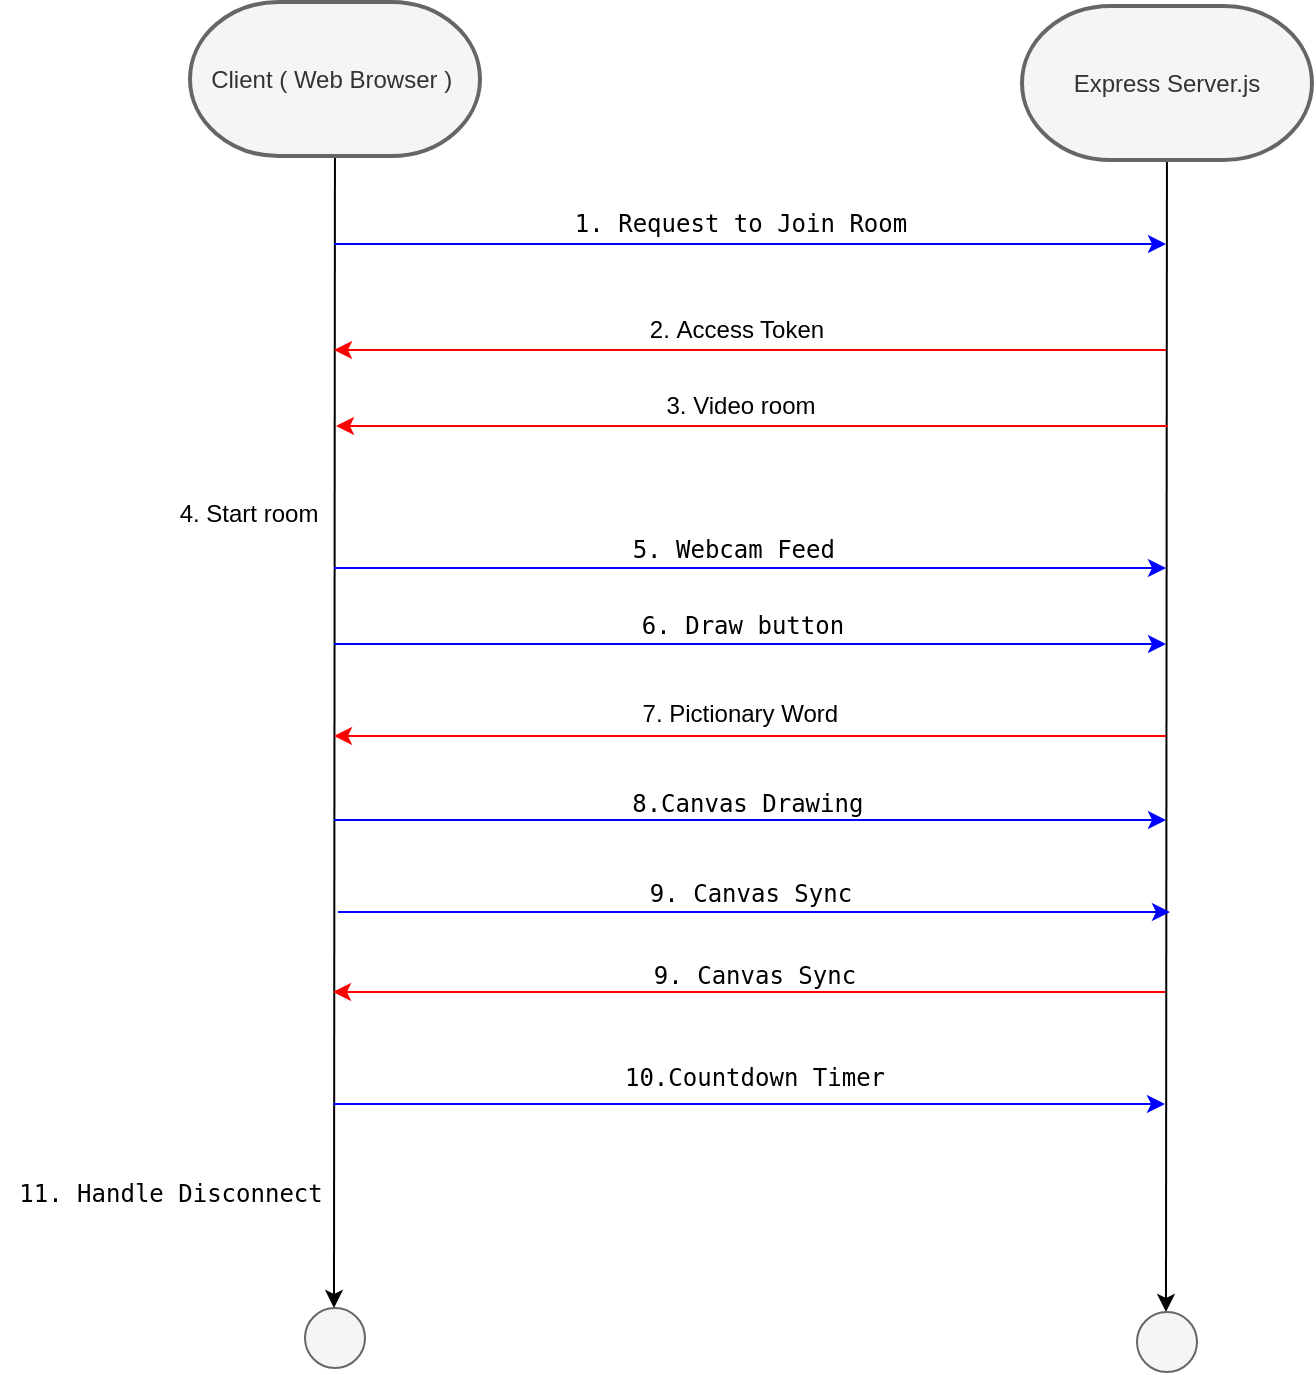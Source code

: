 <mxfile>
    <diagram id="LMfkboFzSSWoBsDp23s4" name="Page-1">
        <mxGraphModel dx="904" dy="570" grid="0" gridSize="10" guides="1" tooltips="1" connect="1" arrows="1" fold="1" page="1" pageScale="1" pageWidth="850" pageHeight="1100" background="#ffffff" math="0" shadow="0">
            <root>
                <mxCell id="0"/>
                <mxCell id="1" parent="0"/>
                <mxCell id="6" value="" style="group" vertex="1" connectable="0" parent="1">
                    <mxGeometry x="118" y="67" width="145" height="683" as="geometry"/>
                </mxCell>
                <mxCell id="4" style="edgeStyle=none;html=1;strokeColor=#000000;" edge="1" parent="6" source="3">
                    <mxGeometry relative="1" as="geometry">
                        <mxPoint x="72" y="653" as="targetPoint"/>
                    </mxGeometry>
                </mxCell>
                <mxCell id="3" value="Client ( Web Browser )&amp;nbsp;" style="strokeWidth=2;html=1;shape=mxgraph.flowchart.terminator;whiteSpace=wrap;fillColor=#f5f5f5;fontColor=#333333;strokeColor=#666666;" vertex="1" parent="6">
                    <mxGeometry width="145" height="77" as="geometry"/>
                </mxCell>
                <mxCell id="5" value="" style="verticalLabelPosition=bottom;verticalAlign=top;html=1;shape=mxgraph.flowchart.on-page_reference;fillColor=#f5f5f5;fontColor=#333333;strokeColor=#666666;" vertex="1" parent="6">
                    <mxGeometry x="57.5" y="653" width="30" height="30" as="geometry"/>
                </mxCell>
                <mxCell id="18" value="4. Start room" style="text;html=1;align=center;verticalAlign=middle;resizable=0;points=[];autosize=1;strokeColor=none;fillColor=none;fontColor=#000000;" vertex="1" parent="6">
                    <mxGeometry x="-15" y="243" width="87" height="26" as="geometry"/>
                </mxCell>
                <mxCell id="7" value="" style="group" vertex="1" connectable="0" parent="1">
                    <mxGeometry x="534" y="69" width="145" height="683" as="geometry"/>
                </mxCell>
                <mxCell id="8" style="edgeStyle=none;html=1;strokeColor=#000000;" edge="1" parent="7" source="9">
                    <mxGeometry relative="1" as="geometry">
                        <mxPoint x="72" y="653" as="targetPoint"/>
                    </mxGeometry>
                </mxCell>
                <mxCell id="9" value="Express Server.js" style="strokeWidth=2;html=1;shape=mxgraph.flowchart.terminator;whiteSpace=wrap;fillColor=#f5f5f5;fontColor=#333333;strokeColor=#666666;" vertex="1" parent="7">
                    <mxGeometry width="145" height="77" as="geometry"/>
                </mxCell>
                <mxCell id="10" value="" style="verticalLabelPosition=bottom;verticalAlign=top;html=1;shape=mxgraph.flowchart.on-page_reference;fillColor=#f5f5f5;fontColor=#333333;strokeColor=#666666;" vertex="1" parent="7">
                    <mxGeometry x="57.5" y="653" width="30" height="30" as="geometry"/>
                </mxCell>
                <mxCell id="11" value="" style="endArrow=classic;html=1;strokeColor=#0000FF;" edge="1" parent="1">
                    <mxGeometry width="50" height="50" relative="1" as="geometry">
                        <mxPoint x="190" y="188" as="sourcePoint"/>
                        <mxPoint x="606" y="188" as="targetPoint"/>
                    </mxGeometry>
                </mxCell>
                <mxCell id="12" value="&lt;div style=&quot;text-align: left;&quot;&gt;&lt;span style=&quot;background-color: initial;&quot;&gt;&lt;font style=&quot;font-size: 12px;&quot; face=&quot;Söhne Mono, Monaco, Andale Mono, Ubuntu Mono, monospace&quot;&gt;1. Request to Join Room&lt;/font&gt;&lt;/span&gt;&lt;/div&gt;" style="text;html=1;align=center;verticalAlign=middle;resizable=0;points=[];autosize=1;fontColor=#000000;" vertex="1" parent="1">
                    <mxGeometry x="301" y="165" width="184" height="26" as="geometry"/>
                </mxCell>
                <mxCell id="13" value="" style="endArrow=classic;html=1;strokeColor=#FF0000;" edge="1" parent="1">
                    <mxGeometry width="50" height="50" relative="1" as="geometry">
                        <mxPoint x="606" y="241" as="sourcePoint"/>
                        <mxPoint x="190" y="241" as="targetPoint"/>
                    </mxGeometry>
                </mxCell>
                <mxCell id="15" value="2.&amp;nbsp;Access Token" style="text;html=1;align=center;verticalAlign=middle;resizable=0;points=[];autosize=1;strokeColor=none;fillColor=none;fontColor=#000000;" vertex="1" parent="1">
                    <mxGeometry x="338" y="218" width="105" height="26" as="geometry"/>
                </mxCell>
                <mxCell id="16" value="" style="endArrow=classic;html=1;strokeColor=#FF0000;" edge="1" parent="1">
                    <mxGeometry width="50" height="50" relative="1" as="geometry">
                        <mxPoint x="607" y="279.0" as="sourcePoint"/>
                        <mxPoint x="191" y="279.0" as="targetPoint"/>
                    </mxGeometry>
                </mxCell>
                <mxCell id="17" value="3. Video room" style="text;html=1;align=center;verticalAlign=middle;resizable=0;points=[];autosize=1;strokeColor=none;fillColor=none;fontColor=#000000;" vertex="1" parent="1">
                    <mxGeometry x="346" y="256" width="93" height="26" as="geometry"/>
                </mxCell>
                <mxCell id="19" value="" style="endArrow=classic;html=1;strokeColor=#0000FF;" edge="1" parent="1">
                    <mxGeometry width="50" height="50" relative="1" as="geometry">
                        <mxPoint x="190" y="350" as="sourcePoint"/>
                        <mxPoint x="606" y="350" as="targetPoint"/>
                    </mxGeometry>
                </mxCell>
                <mxCell id="20" value="&lt;div style=&quot;text-align: left;&quot;&gt;&lt;span style=&quot;background-color: initial;&quot;&gt;&lt;font style=&quot;font-size: 12px;&quot; face=&quot;Söhne Mono, Monaco, Andale Mono, Ubuntu Mono, monospace&quot;&gt;5.&amp;nbsp;&lt;/font&gt;&lt;/span&gt;&lt;span style=&quot;font-family: &amp;quot;Söhne Mono&amp;quot;, Monaco, &amp;quot;Andale Mono&amp;quot;, &amp;quot;Ubuntu Mono&amp;quot;, monospace; background-color: initial;&quot;&gt;Webcam Feed&amp;nbsp;&lt;/span&gt;&lt;/div&gt;" style="text;html=1;align=center;verticalAlign=middle;resizable=0;points=[];autosize=1;fontColor=#000000;" vertex="1" parent="1">
                    <mxGeometry x="330" y="328" width="126" height="26" as="geometry"/>
                </mxCell>
                <mxCell id="21" value="" style="endArrow=classic;html=1;strokeColor=#FF0000;" edge="1" parent="1">
                    <mxGeometry width="50" height="50" relative="1" as="geometry">
                        <mxPoint x="606" y="434.0" as="sourcePoint"/>
                        <mxPoint x="190" y="434.0" as="targetPoint"/>
                    </mxGeometry>
                </mxCell>
                <mxCell id="22" value="7.&amp;nbsp;Pictionary Word&amp;nbsp;&amp;nbsp;" style="text;html=1;align=center;verticalAlign=middle;resizable=0;points=[];autosize=1;strokeColor=none;fillColor=none;fontColor=#000000;" vertex="1" parent="1">
                    <mxGeometry x="334" y="410" width="123" height="26" as="geometry"/>
                </mxCell>
                <mxCell id="23" value="" style="endArrow=classic;html=1;strokeColor=#0000FF;" edge="1" parent="1">
                    <mxGeometry width="50" height="50" relative="1" as="geometry">
                        <mxPoint x="190" y="388" as="sourcePoint"/>
                        <mxPoint x="606" y="388" as="targetPoint"/>
                    </mxGeometry>
                </mxCell>
                <mxCell id="24" value="&lt;div style=&quot;text-align: left;&quot;&gt;&lt;font face=&quot;Söhne Mono, Monaco, Andale Mono, Ubuntu Mono, monospace&quot;&gt;6. Draw button&lt;/font&gt;&lt;/div&gt;" style="text;html=1;align=center;verticalAlign=middle;resizable=0;points=[];autosize=1;fontColor=#000000;" vertex="1" parent="1">
                    <mxGeometry x="334" y="366" width="119" height="26" as="geometry"/>
                </mxCell>
                <mxCell id="25" value="" style="endArrow=classic;html=1;strokeColor=#0000FF;" edge="1" parent="1">
                    <mxGeometry width="50" height="50" relative="1" as="geometry">
                        <mxPoint x="190" y="476" as="sourcePoint"/>
                        <mxPoint x="606" y="476" as="targetPoint"/>
                    </mxGeometry>
                </mxCell>
                <mxCell id="26" value="&lt;div style=&quot;text-align: left;&quot;&gt;&lt;font face=&quot;Söhne Mono, Monaco, Andale Mono, Ubuntu Mono, monospace&quot;&gt;8.&lt;/font&gt;&lt;span style=&quot;font-family: &amp;quot;Söhne Mono&amp;quot;, Monaco, &amp;quot;Andale Mono&amp;quot;, &amp;quot;Ubuntu Mono&amp;quot;, monospace; background-color: initial;&quot;&gt;Canvas Drawing&amp;nbsp;&lt;/span&gt;&lt;/div&gt;" style="text;html=1;align=center;verticalAlign=middle;resizable=0;points=[];autosize=1;fontColor=#000000;" vertex="1" parent="1">
                    <mxGeometry x="330" y="455" width="140" height="26" as="geometry"/>
                </mxCell>
                <mxCell id="27" value="" style="endArrow=classic;html=1;strokeColor=#0000FF;" edge="1" parent="1">
                    <mxGeometry width="50" height="50" relative="1" as="geometry">
                        <mxPoint x="192" y="522" as="sourcePoint"/>
                        <mxPoint x="608" y="522" as="targetPoint"/>
                    </mxGeometry>
                </mxCell>
                <mxCell id="28" value="&lt;div style=&quot;text-align: left;&quot;&gt;&lt;font face=&quot;Söhne Mono, Monaco, Andale Mono, Ubuntu Mono, monospace&quot;&gt;9.&amp;nbsp;&lt;/font&gt;&lt;span style=&quot;font-family: &amp;quot;Söhne Mono&amp;quot;, Monaco, &amp;quot;Andale Mono&amp;quot;, &amp;quot;Ubuntu Mono&amp;quot;, monospace; background-color: initial;&quot;&gt;Canvas Sync&lt;/span&gt;&lt;/div&gt;" style="text;html=1;align=center;verticalAlign=middle;resizable=0;points=[];autosize=1;fontColor=#000000;" vertex="1" parent="1">
                    <mxGeometry x="338" y="500" width="119" height="26" as="geometry"/>
                </mxCell>
                <mxCell id="31" value="" style="endArrow=classic;html=1;strokeColor=#FF0000;" edge="1" parent="1">
                    <mxGeometry width="50" height="50" relative="1" as="geometry">
                        <mxPoint x="605.5" y="562.0" as="sourcePoint"/>
                        <mxPoint x="189.5" y="562.0" as="targetPoint"/>
                    </mxGeometry>
                </mxCell>
                <mxCell id="33" value="&lt;div style=&quot;text-align: left;&quot;&gt;&lt;font face=&quot;Söhne Mono, Monaco, Andale Mono, Ubuntu Mono, monospace&quot;&gt;9.&amp;nbsp;&lt;/font&gt;&lt;span style=&quot;font-family: &amp;quot;Söhne Mono&amp;quot;, Monaco, &amp;quot;Andale Mono&amp;quot;, &amp;quot;Ubuntu Mono&amp;quot;, monospace; background-color: initial;&quot;&gt;Canvas Sync&lt;/span&gt;&lt;/div&gt;" style="text;html=1;align=center;verticalAlign=middle;resizable=0;points=[];autosize=1;fontColor=#000000;" vertex="1" parent="1">
                    <mxGeometry x="340.5" y="541" width="119" height="26" as="geometry"/>
                </mxCell>
                <mxCell id="34" value="" style="endArrow=classic;html=1;strokeColor=#0000FF;" edge="1" parent="1">
                    <mxGeometry width="50" height="50" relative="1" as="geometry">
                        <mxPoint x="189.5" y="618" as="sourcePoint"/>
                        <mxPoint x="605.5" y="618" as="targetPoint"/>
                    </mxGeometry>
                </mxCell>
                <mxCell id="35" value="&lt;div style=&quot;text-align: left;&quot;&gt;&lt;font face=&quot;Söhne Mono, Monaco, Andale Mono, Ubuntu Mono, monospace&quot;&gt;10.&lt;/font&gt;&lt;span style=&quot;font-family: &amp;quot;Söhne Mono&amp;quot;, Monaco, &amp;quot;Andale Mono&amp;quot;, &amp;quot;Ubuntu Mono&amp;quot;, monospace; background-color: initial;&quot;&gt;Countdown Timer&lt;/span&gt;&lt;/div&gt;&lt;div style=&quot;text-align: left;&quot;&gt;&lt;font face=&quot;Söhne Mono, Monaco, Andale Mono, Ubuntu Mono, monospace&quot;&gt;&amp;nbsp;&lt;/font&gt;&lt;/div&gt;&lt;span style=&quot;color: rgba(0, 0, 0, 0); font-family: monospace; font-size: 0px; text-align: start;&quot;&gt;%3CmxGraphModel%3E%3Croot%3E%3CmxCell%20id%3D%220%22%2F%3E%3CmxCell%20id%3D%221%22%20parent%3D%220%22%2F%3E%3CmxCell%20id%3D%222%22%20value%3D%22%22%20style%3D%22endArrow%3Dclassic%3Bhtml%3D1%3BstrokeColor%3D%230000FF%3B%22%20edge%3D%221%22%20parent%3D%221%22%3E%3CmxGeometry%20width%3D%2250%22%20height%3D%2250%22%20relative%3D%221%22%20as%3D%22geometry%22%3E%3CmxPoint%20x%3D%22192%22%20y%3D%22522%22%20as%3D%22sourcePoint%22%2F%3E%3CmxPoint%20x%3D%22608%22%20y%3D%22522%22%20as%3D%22targetPoint%22%2F%3E%3C%2FmxGeometry%3E%3C%2FmxCell%3E%3CmxCell%20id%3D%223%22%20value%3D%22%26lt%3Bdiv%20style%3D%26quot%3Btext-align%3A%20left%3B%26quot%3B%26gt%3B%26lt%3Bfont%20face%3D%26quot%3BS%C3%B6hne%20Mono%2C%20Monaco%2C%20Andale%20Mono%2C%20Ubuntu%20Mono%2C%20monospace%26quot%3B%26gt%3B9.%26amp%3Bnbsp%3B%26lt%3B%2Ffont%26gt%3B%26lt%3Bspan%20style%3D%26quot%3Bfont-family%3A%20%26amp%3Bquot%3BS%C3%B6hne%20Mono%26amp%3Bquot%3B%2C%20Monaco%2C%20%26amp%3Bquot%3BAndale%20Mono%26amp%3Bquot%3B%2C%20%26amp%3Bquot%3BUbuntu%20Mono%26amp%3Bquot%3B%2C%20monospace%3B%20background-color%3A%20initial%3B%26quot%3B%26gt%3BCanvas%20Sync%26lt%3B%2Fspan%26gt%3B%26lt%3B%2Fdiv%26gt%3B%22%20style%3D%22text%3Bhtml%3D1%3Balign%3Dcenter%3BverticalAlign%3Dmiddle%3Bresizable%3D0%3Bpoints%3D%5B%5D%3Bautosize%3D1%3BfontColor%3D%23000000%3B%22%20vertex%3D%221%22%20parent%3D%221%22%3E%3CmxGeometry%20x%3D%22338%22%20y%3D%22500%22%20width%3D%22119%22%20height%3D%2226%22%20as%3D%22geometry%22%2F%3E%3C%2FmxCell%3E%3C%2Froot%3E%3C%2FmxGraphModel&lt;/span&gt;" style="text;html=1;align=center;verticalAlign=middle;resizable=0;points=[];autosize=1;fontColor=#000000;" vertex="1" parent="1">
                    <mxGeometry x="326" y="591" width="148" height="55" as="geometry"/>
                </mxCell>
                <mxCell id="38" value="&lt;div style=&quot;text-align: left;&quot;&gt;&lt;font face=&quot;Söhne Mono, Monaco, Andale Mono, Ubuntu Mono, monospace&quot;&gt;11.&amp;nbsp;&lt;/font&gt;&lt;span style=&quot;font-family: &amp;quot;Söhne Mono&amp;quot;, Monaco, &amp;quot;Andale Mono&amp;quot;, &amp;quot;Ubuntu Mono&amp;quot;, monospace; background-color: initial;&quot;&gt;Handle Disconnect&lt;/span&gt;&lt;/div&gt;" style="text;html=1;align=center;verticalAlign=middle;resizable=0;points=[];autosize=1;fontColor=#000000;" vertex="1" parent="1">
                    <mxGeometry x="23" y="650" width="169" height="26" as="geometry"/>
                </mxCell>
            </root>
        </mxGraphModel>
    </diagram>
</mxfile>